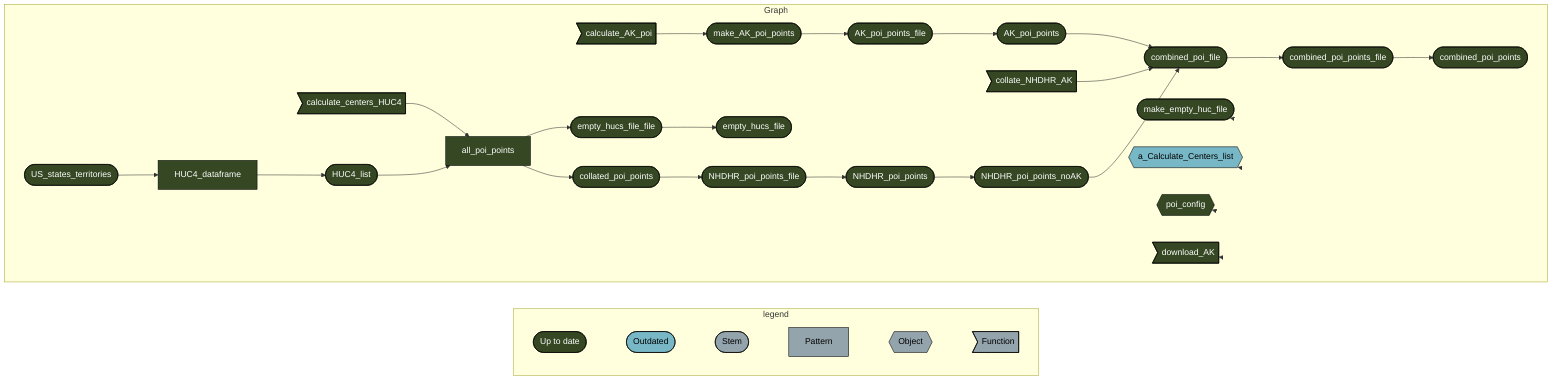 graph LR
  subgraph legend
    direction LR
    x7420bd9270f8d27d([""Up to date""]):::uptodate --- x0a52b03877696646([""Outdated""]):::outdated
    x0a52b03877696646([""Outdated""]):::outdated --- xbf4603d6c2c2ad6b([""Stem""]):::none
    xbf4603d6c2c2ad6b([""Stem""]):::none --- x70a5fa6bea6f298d[""Pattern""]:::none
    x70a5fa6bea6f298d[""Pattern""]:::none --- x5bffbffeae195fc9{{""Object""}}:::none
    x5bffbffeae195fc9{{""Object""}}:::none --- xf0bce276fe2b9d3e>""Function""]:::none
  end
  subgraph Graph
    direction LR
    x0e80a0b3aa63f1e9(["collated_poi_points"]):::uptodate --> x374d007457c599ab(["NHDHR_poi_points_file"]):::uptodate
    x374d007457c599ab(["NHDHR_poi_points_file"]):::uptodate --> x7c30997b2dacad3c(["NHDHR_poi_points"]):::uptodate
    x7c30997b2dacad3c(["NHDHR_poi_points"]):::uptodate --> xa686a3a91e8f4a73(["NHDHR_poi_points_noAK"]):::uptodate
    x2c0456c7217116f1>"calculate_centers_HUC4"]:::uptodate --> xf47f79c35e045110["all_poi_points"]:::uptodate
    xd288ec88382fd531(["HUC4_list"]):::uptodate --> xf47f79c35e045110["all_poi_points"]:::uptodate
    x4b49df1faec88974(["US_states_territories"]):::uptodate --> x563e63e40cc2048a["HUC4_dataframe"]:::uptodate
    x563e63e40cc2048a["HUC4_dataframe"]:::uptodate --> xd288ec88382fd531(["HUC4_list"]):::uptodate
    x5782ee7b5f1f3a55(["empty_hucs_file_file"]):::uptodate --> x36cc737b097c7596(["empty_hucs_file"]):::uptodate
    x8523d1b0728d44d8(["combined_poi_file"]):::uptodate --> x666819ed6cb97b5b(["combined_poi_points_file"]):::uptodate
    xf47f79c35e045110["all_poi_points"]:::uptodate --> x0e80a0b3aa63f1e9(["collated_poi_points"]):::uptodate
    x1e45a41c07a3238d(["AK_poi_points_file"]):::uptodate --> x94ec576089d222c0(["AK_poi_points"]):::uptodate
    x8990c636ae27413a(["make_AK_poi_points"]):::uptodate --> x1e45a41c07a3238d(["AK_poi_points_file"]):::uptodate
    xc512100d57791085>"calculate_AK_poi"]:::uptodate --> x8990c636ae27413a(["make_AK_poi_points"]):::uptodate
    x94ec576089d222c0(["AK_poi_points"]):::uptodate --> x8523d1b0728d44d8(["combined_poi_file"]):::uptodate
    xf20d47e4fd13ba22>"collate_NHDHR_AK"]:::uptodate --> x8523d1b0728d44d8(["combined_poi_file"]):::uptodate
    xa686a3a91e8f4a73(["NHDHR_poi_points_noAK"]):::uptodate --> x8523d1b0728d44d8(["combined_poi_file"]):::uptodate
    xf47f79c35e045110["all_poi_points"]:::uptodate --> x5782ee7b5f1f3a55(["empty_hucs_file_file"]):::uptodate
    x666819ed6cb97b5b(["combined_poi_points_file"]):::uptodate --> xb7c2e4e3c478a530(["combined_poi_points"]):::uptodate
    x992c5ff226ae9b16(["make_empty_huc_file"]):::uptodate --> x992c5ff226ae9b16(["make_empty_huc_file"]):::uptodate
    x63a44b4091e88968{{"a_Calculate_Centers_list"}}:::outdated --> x63a44b4091e88968{{"a_Calculate_Centers_list"}}:::outdated
    x2d2227879ad72a9d{{"poi_config"}}:::uptodate --> x2d2227879ad72a9d{{"poi_config"}}:::uptodate
    xe2a8963a405ac510>"download_AK"]:::uptodate --> xe2a8963a405ac510>"download_AK"]:::uptodate
  end
  classDef uptodate stroke:#000000,color:#ffffff,fill:#354823;
  classDef outdated stroke:#000000,color:#000000,fill:#78B7C5;
  classDef none stroke:#000000,color:#000000,fill:#94a4ac;
  linkStyle 0 stroke-width:0px;
  linkStyle 1 stroke-width:0px;
  linkStyle 2 stroke-width:0px;
  linkStyle 3 stroke-width:0px;
  linkStyle 4 stroke-width:0px;
  linkStyle 23 stroke-width:0px;
  linkStyle 24 stroke-width:0px;
  linkStyle 25 stroke-width:0px;
  linkStyle 26 stroke-width:0px;